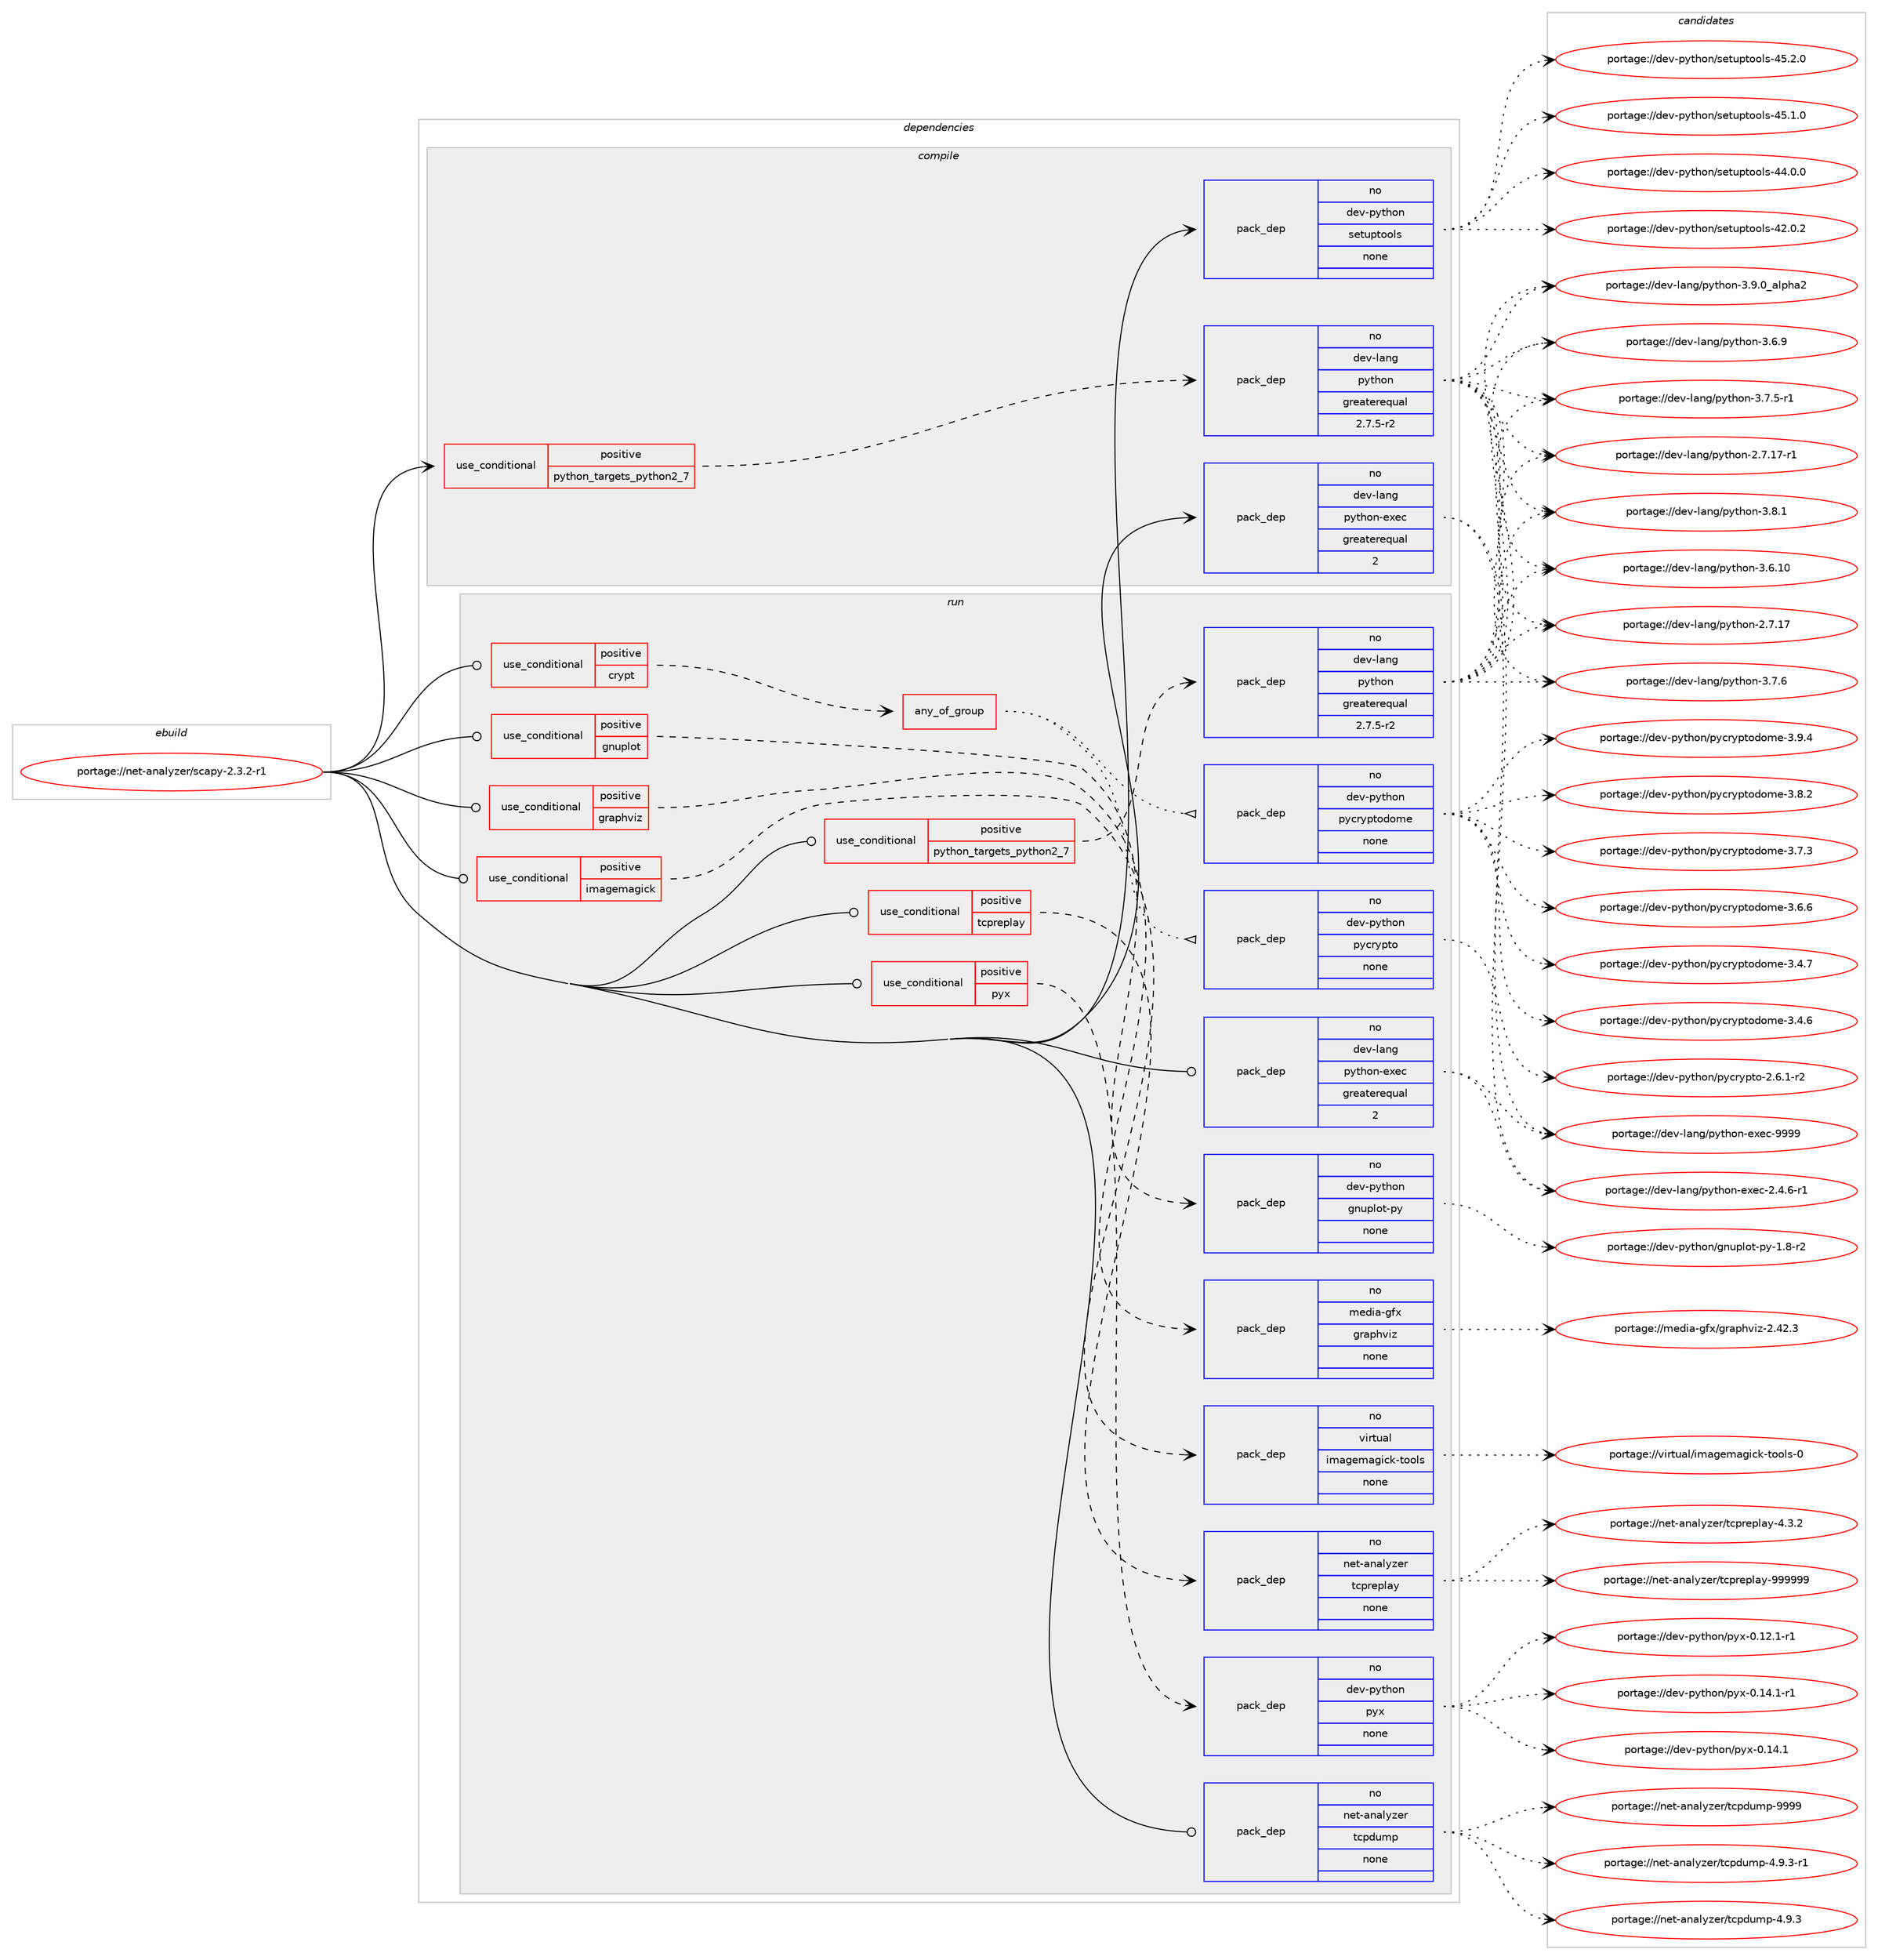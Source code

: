 digraph prolog {

# *************
# Graph options
# *************

newrank=true;
concentrate=true;
compound=true;
graph [rankdir=LR,fontname=Helvetica,fontsize=10,ranksep=1.5];#, ranksep=2.5, nodesep=0.2];
edge  [arrowhead=vee];
node  [fontname=Helvetica,fontsize=10];

# **********
# The ebuild
# **********

subgraph cluster_leftcol {
color=gray;
rank=same;
label=<<i>ebuild</i>>;
id [label="portage://net-analyzer/scapy-2.3.2-r1", color=red, width=4, href="../net-analyzer/scapy-2.3.2-r1.svg"];
}

# ****************
# The dependencies
# ****************

subgraph cluster_midcol {
color=gray;
label=<<i>dependencies</i>>;
subgraph cluster_compile {
fillcolor="#eeeeee";
style=filled;
label=<<i>compile</i>>;
subgraph cond35249 {
dependency156935 [label=<<TABLE BORDER="0" CELLBORDER="1" CELLSPACING="0" CELLPADDING="4"><TR><TD ROWSPAN="3" CELLPADDING="10">use_conditional</TD></TR><TR><TD>positive</TD></TR><TR><TD>python_targets_python2_7</TD></TR></TABLE>>, shape=none, color=red];
subgraph pack119146 {
dependency156936 [label=<<TABLE BORDER="0" CELLBORDER="1" CELLSPACING="0" CELLPADDING="4" WIDTH="220"><TR><TD ROWSPAN="6" CELLPADDING="30">pack_dep</TD></TR><TR><TD WIDTH="110">no</TD></TR><TR><TD>dev-lang</TD></TR><TR><TD>python</TD></TR><TR><TD>greaterequal</TD></TR><TR><TD>2.7.5-r2</TD></TR></TABLE>>, shape=none, color=blue];
}
dependency156935:e -> dependency156936:w [weight=20,style="dashed",arrowhead="vee"];
}
id:e -> dependency156935:w [weight=20,style="solid",arrowhead="vee"];
subgraph pack119147 {
dependency156937 [label=<<TABLE BORDER="0" CELLBORDER="1" CELLSPACING="0" CELLPADDING="4" WIDTH="220"><TR><TD ROWSPAN="6" CELLPADDING="30">pack_dep</TD></TR><TR><TD WIDTH="110">no</TD></TR><TR><TD>dev-lang</TD></TR><TR><TD>python-exec</TD></TR><TR><TD>greaterequal</TD></TR><TR><TD>2</TD></TR></TABLE>>, shape=none, color=blue];
}
id:e -> dependency156937:w [weight=20,style="solid",arrowhead="vee"];
subgraph pack119148 {
dependency156938 [label=<<TABLE BORDER="0" CELLBORDER="1" CELLSPACING="0" CELLPADDING="4" WIDTH="220"><TR><TD ROWSPAN="6" CELLPADDING="30">pack_dep</TD></TR><TR><TD WIDTH="110">no</TD></TR><TR><TD>dev-python</TD></TR><TR><TD>setuptools</TD></TR><TR><TD>none</TD></TR><TR><TD></TD></TR></TABLE>>, shape=none, color=blue];
}
id:e -> dependency156938:w [weight=20,style="solid",arrowhead="vee"];
}
subgraph cluster_compileandrun {
fillcolor="#eeeeee";
style=filled;
label=<<i>compile and run</i>>;
}
subgraph cluster_run {
fillcolor="#eeeeee";
style=filled;
label=<<i>run</i>>;
subgraph cond35250 {
dependency156939 [label=<<TABLE BORDER="0" CELLBORDER="1" CELLSPACING="0" CELLPADDING="4"><TR><TD ROWSPAN="3" CELLPADDING="10">use_conditional</TD></TR><TR><TD>positive</TD></TR><TR><TD>crypt</TD></TR></TABLE>>, shape=none, color=red];
subgraph any2388 {
dependency156940 [label=<<TABLE BORDER="0" CELLBORDER="1" CELLSPACING="0" CELLPADDING="4"><TR><TD CELLPADDING="10">any_of_group</TD></TR></TABLE>>, shape=none, color=red];subgraph pack119149 {
dependency156941 [label=<<TABLE BORDER="0" CELLBORDER="1" CELLSPACING="0" CELLPADDING="4" WIDTH="220"><TR><TD ROWSPAN="6" CELLPADDING="30">pack_dep</TD></TR><TR><TD WIDTH="110">no</TD></TR><TR><TD>dev-python</TD></TR><TR><TD>pycryptodome</TD></TR><TR><TD>none</TD></TR><TR><TD></TD></TR></TABLE>>, shape=none, color=blue];
}
dependency156940:e -> dependency156941:w [weight=20,style="dotted",arrowhead="oinv"];
subgraph pack119150 {
dependency156942 [label=<<TABLE BORDER="0" CELLBORDER="1" CELLSPACING="0" CELLPADDING="4" WIDTH="220"><TR><TD ROWSPAN="6" CELLPADDING="30">pack_dep</TD></TR><TR><TD WIDTH="110">no</TD></TR><TR><TD>dev-python</TD></TR><TR><TD>pycrypto</TD></TR><TR><TD>none</TD></TR><TR><TD></TD></TR></TABLE>>, shape=none, color=blue];
}
dependency156940:e -> dependency156942:w [weight=20,style="dotted",arrowhead="oinv"];
}
dependency156939:e -> dependency156940:w [weight=20,style="dashed",arrowhead="vee"];
}
id:e -> dependency156939:w [weight=20,style="solid",arrowhead="odot"];
subgraph cond35251 {
dependency156943 [label=<<TABLE BORDER="0" CELLBORDER="1" CELLSPACING="0" CELLPADDING="4"><TR><TD ROWSPAN="3" CELLPADDING="10">use_conditional</TD></TR><TR><TD>positive</TD></TR><TR><TD>gnuplot</TD></TR></TABLE>>, shape=none, color=red];
subgraph pack119151 {
dependency156944 [label=<<TABLE BORDER="0" CELLBORDER="1" CELLSPACING="0" CELLPADDING="4" WIDTH="220"><TR><TD ROWSPAN="6" CELLPADDING="30">pack_dep</TD></TR><TR><TD WIDTH="110">no</TD></TR><TR><TD>dev-python</TD></TR><TR><TD>gnuplot-py</TD></TR><TR><TD>none</TD></TR><TR><TD></TD></TR></TABLE>>, shape=none, color=blue];
}
dependency156943:e -> dependency156944:w [weight=20,style="dashed",arrowhead="vee"];
}
id:e -> dependency156943:w [weight=20,style="solid",arrowhead="odot"];
subgraph cond35252 {
dependency156945 [label=<<TABLE BORDER="0" CELLBORDER="1" CELLSPACING="0" CELLPADDING="4"><TR><TD ROWSPAN="3" CELLPADDING="10">use_conditional</TD></TR><TR><TD>positive</TD></TR><TR><TD>graphviz</TD></TR></TABLE>>, shape=none, color=red];
subgraph pack119152 {
dependency156946 [label=<<TABLE BORDER="0" CELLBORDER="1" CELLSPACING="0" CELLPADDING="4" WIDTH="220"><TR><TD ROWSPAN="6" CELLPADDING="30">pack_dep</TD></TR><TR><TD WIDTH="110">no</TD></TR><TR><TD>media-gfx</TD></TR><TR><TD>graphviz</TD></TR><TR><TD>none</TD></TR><TR><TD></TD></TR></TABLE>>, shape=none, color=blue];
}
dependency156945:e -> dependency156946:w [weight=20,style="dashed",arrowhead="vee"];
}
id:e -> dependency156945:w [weight=20,style="solid",arrowhead="odot"];
subgraph cond35253 {
dependency156947 [label=<<TABLE BORDER="0" CELLBORDER="1" CELLSPACING="0" CELLPADDING="4"><TR><TD ROWSPAN="3" CELLPADDING="10">use_conditional</TD></TR><TR><TD>positive</TD></TR><TR><TD>imagemagick</TD></TR></TABLE>>, shape=none, color=red];
subgraph pack119153 {
dependency156948 [label=<<TABLE BORDER="0" CELLBORDER="1" CELLSPACING="0" CELLPADDING="4" WIDTH="220"><TR><TD ROWSPAN="6" CELLPADDING="30">pack_dep</TD></TR><TR><TD WIDTH="110">no</TD></TR><TR><TD>virtual</TD></TR><TR><TD>imagemagick-tools</TD></TR><TR><TD>none</TD></TR><TR><TD></TD></TR></TABLE>>, shape=none, color=blue];
}
dependency156947:e -> dependency156948:w [weight=20,style="dashed",arrowhead="vee"];
}
id:e -> dependency156947:w [weight=20,style="solid",arrowhead="odot"];
subgraph cond35254 {
dependency156949 [label=<<TABLE BORDER="0" CELLBORDER="1" CELLSPACING="0" CELLPADDING="4"><TR><TD ROWSPAN="3" CELLPADDING="10">use_conditional</TD></TR><TR><TD>positive</TD></TR><TR><TD>python_targets_python2_7</TD></TR></TABLE>>, shape=none, color=red];
subgraph pack119154 {
dependency156950 [label=<<TABLE BORDER="0" CELLBORDER="1" CELLSPACING="0" CELLPADDING="4" WIDTH="220"><TR><TD ROWSPAN="6" CELLPADDING="30">pack_dep</TD></TR><TR><TD WIDTH="110">no</TD></TR><TR><TD>dev-lang</TD></TR><TR><TD>python</TD></TR><TR><TD>greaterequal</TD></TR><TR><TD>2.7.5-r2</TD></TR></TABLE>>, shape=none, color=blue];
}
dependency156949:e -> dependency156950:w [weight=20,style="dashed",arrowhead="vee"];
}
id:e -> dependency156949:w [weight=20,style="solid",arrowhead="odot"];
subgraph cond35255 {
dependency156951 [label=<<TABLE BORDER="0" CELLBORDER="1" CELLSPACING="0" CELLPADDING="4"><TR><TD ROWSPAN="3" CELLPADDING="10">use_conditional</TD></TR><TR><TD>positive</TD></TR><TR><TD>pyx</TD></TR></TABLE>>, shape=none, color=red];
subgraph pack119155 {
dependency156952 [label=<<TABLE BORDER="0" CELLBORDER="1" CELLSPACING="0" CELLPADDING="4" WIDTH="220"><TR><TD ROWSPAN="6" CELLPADDING="30">pack_dep</TD></TR><TR><TD WIDTH="110">no</TD></TR><TR><TD>dev-python</TD></TR><TR><TD>pyx</TD></TR><TR><TD>none</TD></TR><TR><TD></TD></TR></TABLE>>, shape=none, color=blue];
}
dependency156951:e -> dependency156952:w [weight=20,style="dashed",arrowhead="vee"];
}
id:e -> dependency156951:w [weight=20,style="solid",arrowhead="odot"];
subgraph cond35256 {
dependency156953 [label=<<TABLE BORDER="0" CELLBORDER="1" CELLSPACING="0" CELLPADDING="4"><TR><TD ROWSPAN="3" CELLPADDING="10">use_conditional</TD></TR><TR><TD>positive</TD></TR><TR><TD>tcpreplay</TD></TR></TABLE>>, shape=none, color=red];
subgraph pack119156 {
dependency156954 [label=<<TABLE BORDER="0" CELLBORDER="1" CELLSPACING="0" CELLPADDING="4" WIDTH="220"><TR><TD ROWSPAN="6" CELLPADDING="30">pack_dep</TD></TR><TR><TD WIDTH="110">no</TD></TR><TR><TD>net-analyzer</TD></TR><TR><TD>tcpreplay</TD></TR><TR><TD>none</TD></TR><TR><TD></TD></TR></TABLE>>, shape=none, color=blue];
}
dependency156953:e -> dependency156954:w [weight=20,style="dashed",arrowhead="vee"];
}
id:e -> dependency156953:w [weight=20,style="solid",arrowhead="odot"];
subgraph pack119157 {
dependency156955 [label=<<TABLE BORDER="0" CELLBORDER="1" CELLSPACING="0" CELLPADDING="4" WIDTH="220"><TR><TD ROWSPAN="6" CELLPADDING="30">pack_dep</TD></TR><TR><TD WIDTH="110">no</TD></TR><TR><TD>dev-lang</TD></TR><TR><TD>python-exec</TD></TR><TR><TD>greaterequal</TD></TR><TR><TD>2</TD></TR></TABLE>>, shape=none, color=blue];
}
id:e -> dependency156955:w [weight=20,style="solid",arrowhead="odot"];
subgraph pack119158 {
dependency156956 [label=<<TABLE BORDER="0" CELLBORDER="1" CELLSPACING="0" CELLPADDING="4" WIDTH="220"><TR><TD ROWSPAN="6" CELLPADDING="30">pack_dep</TD></TR><TR><TD WIDTH="110">no</TD></TR><TR><TD>net-analyzer</TD></TR><TR><TD>tcpdump</TD></TR><TR><TD>none</TD></TR><TR><TD></TD></TR></TABLE>>, shape=none, color=blue];
}
id:e -> dependency156956:w [weight=20,style="solid",arrowhead="odot"];
}
}

# **************
# The candidates
# **************

subgraph cluster_choices {
rank=same;
color=gray;
label=<<i>candidates</i>>;

subgraph choice119146 {
color=black;
nodesep=1;
choice10010111845108971101034711212111610411111045514657464895971081121049750 [label="portage://dev-lang/python-3.9.0_alpha2", color=red, width=4,href="../dev-lang/python-3.9.0_alpha2.svg"];
choice100101118451089711010347112121116104111110455146564649 [label="portage://dev-lang/python-3.8.1", color=red, width=4,href="../dev-lang/python-3.8.1.svg"];
choice100101118451089711010347112121116104111110455146554654 [label="portage://dev-lang/python-3.7.6", color=red, width=4,href="../dev-lang/python-3.7.6.svg"];
choice1001011184510897110103471121211161041111104551465546534511449 [label="portage://dev-lang/python-3.7.5-r1", color=red, width=4,href="../dev-lang/python-3.7.5-r1.svg"];
choice100101118451089711010347112121116104111110455146544657 [label="portage://dev-lang/python-3.6.9", color=red, width=4,href="../dev-lang/python-3.6.9.svg"];
choice10010111845108971101034711212111610411111045514654464948 [label="portage://dev-lang/python-3.6.10", color=red, width=4,href="../dev-lang/python-3.6.10.svg"];
choice100101118451089711010347112121116104111110455046554649554511449 [label="portage://dev-lang/python-2.7.17-r1", color=red, width=4,href="../dev-lang/python-2.7.17-r1.svg"];
choice10010111845108971101034711212111610411111045504655464955 [label="portage://dev-lang/python-2.7.17", color=red, width=4,href="../dev-lang/python-2.7.17.svg"];
dependency156936:e -> choice10010111845108971101034711212111610411111045514657464895971081121049750:w [style=dotted,weight="100"];
dependency156936:e -> choice100101118451089711010347112121116104111110455146564649:w [style=dotted,weight="100"];
dependency156936:e -> choice100101118451089711010347112121116104111110455146554654:w [style=dotted,weight="100"];
dependency156936:e -> choice1001011184510897110103471121211161041111104551465546534511449:w [style=dotted,weight="100"];
dependency156936:e -> choice100101118451089711010347112121116104111110455146544657:w [style=dotted,weight="100"];
dependency156936:e -> choice10010111845108971101034711212111610411111045514654464948:w [style=dotted,weight="100"];
dependency156936:e -> choice100101118451089711010347112121116104111110455046554649554511449:w [style=dotted,weight="100"];
dependency156936:e -> choice10010111845108971101034711212111610411111045504655464955:w [style=dotted,weight="100"];
}
subgraph choice119147 {
color=black;
nodesep=1;
choice10010111845108971101034711212111610411111045101120101994557575757 [label="portage://dev-lang/python-exec-9999", color=red, width=4,href="../dev-lang/python-exec-9999.svg"];
choice10010111845108971101034711212111610411111045101120101994550465246544511449 [label="portage://dev-lang/python-exec-2.4.6-r1", color=red, width=4,href="../dev-lang/python-exec-2.4.6-r1.svg"];
dependency156937:e -> choice10010111845108971101034711212111610411111045101120101994557575757:w [style=dotted,weight="100"];
dependency156937:e -> choice10010111845108971101034711212111610411111045101120101994550465246544511449:w [style=dotted,weight="100"];
}
subgraph choice119148 {
color=black;
nodesep=1;
choice100101118451121211161041111104711510111611711211611111110811545525346504648 [label="portage://dev-python/setuptools-45.2.0", color=red, width=4,href="../dev-python/setuptools-45.2.0.svg"];
choice100101118451121211161041111104711510111611711211611111110811545525346494648 [label="portage://dev-python/setuptools-45.1.0", color=red, width=4,href="../dev-python/setuptools-45.1.0.svg"];
choice100101118451121211161041111104711510111611711211611111110811545525246484648 [label="portage://dev-python/setuptools-44.0.0", color=red, width=4,href="../dev-python/setuptools-44.0.0.svg"];
choice100101118451121211161041111104711510111611711211611111110811545525046484650 [label="portage://dev-python/setuptools-42.0.2", color=red, width=4,href="../dev-python/setuptools-42.0.2.svg"];
dependency156938:e -> choice100101118451121211161041111104711510111611711211611111110811545525346504648:w [style=dotted,weight="100"];
dependency156938:e -> choice100101118451121211161041111104711510111611711211611111110811545525346494648:w [style=dotted,weight="100"];
dependency156938:e -> choice100101118451121211161041111104711510111611711211611111110811545525246484648:w [style=dotted,weight="100"];
dependency156938:e -> choice100101118451121211161041111104711510111611711211611111110811545525046484650:w [style=dotted,weight="100"];
}
subgraph choice119149 {
color=black;
nodesep=1;
choice100101118451121211161041111104711212199114121112116111100111109101455146574652 [label="portage://dev-python/pycryptodome-3.9.4", color=red, width=4,href="../dev-python/pycryptodome-3.9.4.svg"];
choice100101118451121211161041111104711212199114121112116111100111109101455146564650 [label="portage://dev-python/pycryptodome-3.8.2", color=red, width=4,href="../dev-python/pycryptodome-3.8.2.svg"];
choice100101118451121211161041111104711212199114121112116111100111109101455146554651 [label="portage://dev-python/pycryptodome-3.7.3", color=red, width=4,href="../dev-python/pycryptodome-3.7.3.svg"];
choice100101118451121211161041111104711212199114121112116111100111109101455146544654 [label="portage://dev-python/pycryptodome-3.6.6", color=red, width=4,href="../dev-python/pycryptodome-3.6.6.svg"];
choice100101118451121211161041111104711212199114121112116111100111109101455146524655 [label="portage://dev-python/pycryptodome-3.4.7", color=red, width=4,href="../dev-python/pycryptodome-3.4.7.svg"];
choice100101118451121211161041111104711212199114121112116111100111109101455146524654 [label="portage://dev-python/pycryptodome-3.4.6", color=red, width=4,href="../dev-python/pycryptodome-3.4.6.svg"];
dependency156941:e -> choice100101118451121211161041111104711212199114121112116111100111109101455146574652:w [style=dotted,weight="100"];
dependency156941:e -> choice100101118451121211161041111104711212199114121112116111100111109101455146564650:w [style=dotted,weight="100"];
dependency156941:e -> choice100101118451121211161041111104711212199114121112116111100111109101455146554651:w [style=dotted,weight="100"];
dependency156941:e -> choice100101118451121211161041111104711212199114121112116111100111109101455146544654:w [style=dotted,weight="100"];
dependency156941:e -> choice100101118451121211161041111104711212199114121112116111100111109101455146524655:w [style=dotted,weight="100"];
dependency156941:e -> choice100101118451121211161041111104711212199114121112116111100111109101455146524654:w [style=dotted,weight="100"];
}
subgraph choice119150 {
color=black;
nodesep=1;
choice1001011184511212111610411111047112121991141211121161114550465446494511450 [label="portage://dev-python/pycrypto-2.6.1-r2", color=red, width=4,href="../dev-python/pycrypto-2.6.1-r2.svg"];
dependency156942:e -> choice1001011184511212111610411111047112121991141211121161114550465446494511450:w [style=dotted,weight="100"];
}
subgraph choice119151 {
color=black;
nodesep=1;
choice100101118451121211161041111104710311011711210811111645112121454946564511450 [label="portage://dev-python/gnuplot-py-1.8-r2", color=red, width=4,href="../dev-python/gnuplot-py-1.8-r2.svg"];
dependency156944:e -> choice100101118451121211161041111104710311011711210811111645112121454946564511450:w [style=dotted,weight="100"];
}
subgraph choice119152 {
color=black;
nodesep=1;
choice1091011001059745103102120471031149711210411810512245504652504651 [label="portage://media-gfx/graphviz-2.42.3", color=red, width=4,href="../media-gfx/graphviz-2.42.3.svg"];
dependency156946:e -> choice1091011001059745103102120471031149711210411810512245504652504651:w [style=dotted,weight="100"];
}
subgraph choice119153 {
color=black;
nodesep=1;
choice1181051141161179710847105109971031011099710310599107451161111111081154548 [label="portage://virtual/imagemagick-tools-0", color=red, width=4,href="../virtual/imagemagick-tools-0.svg"];
dependency156948:e -> choice1181051141161179710847105109971031011099710310599107451161111111081154548:w [style=dotted,weight="100"];
}
subgraph choice119154 {
color=black;
nodesep=1;
choice10010111845108971101034711212111610411111045514657464895971081121049750 [label="portage://dev-lang/python-3.9.0_alpha2", color=red, width=4,href="../dev-lang/python-3.9.0_alpha2.svg"];
choice100101118451089711010347112121116104111110455146564649 [label="portage://dev-lang/python-3.8.1", color=red, width=4,href="../dev-lang/python-3.8.1.svg"];
choice100101118451089711010347112121116104111110455146554654 [label="portage://dev-lang/python-3.7.6", color=red, width=4,href="../dev-lang/python-3.7.6.svg"];
choice1001011184510897110103471121211161041111104551465546534511449 [label="portage://dev-lang/python-3.7.5-r1", color=red, width=4,href="../dev-lang/python-3.7.5-r1.svg"];
choice100101118451089711010347112121116104111110455146544657 [label="portage://dev-lang/python-3.6.9", color=red, width=4,href="../dev-lang/python-3.6.9.svg"];
choice10010111845108971101034711212111610411111045514654464948 [label="portage://dev-lang/python-3.6.10", color=red, width=4,href="../dev-lang/python-3.6.10.svg"];
choice100101118451089711010347112121116104111110455046554649554511449 [label="portage://dev-lang/python-2.7.17-r1", color=red, width=4,href="../dev-lang/python-2.7.17-r1.svg"];
choice10010111845108971101034711212111610411111045504655464955 [label="portage://dev-lang/python-2.7.17", color=red, width=4,href="../dev-lang/python-2.7.17.svg"];
dependency156950:e -> choice10010111845108971101034711212111610411111045514657464895971081121049750:w [style=dotted,weight="100"];
dependency156950:e -> choice100101118451089711010347112121116104111110455146564649:w [style=dotted,weight="100"];
dependency156950:e -> choice100101118451089711010347112121116104111110455146554654:w [style=dotted,weight="100"];
dependency156950:e -> choice1001011184510897110103471121211161041111104551465546534511449:w [style=dotted,weight="100"];
dependency156950:e -> choice100101118451089711010347112121116104111110455146544657:w [style=dotted,weight="100"];
dependency156950:e -> choice10010111845108971101034711212111610411111045514654464948:w [style=dotted,weight="100"];
dependency156950:e -> choice100101118451089711010347112121116104111110455046554649554511449:w [style=dotted,weight="100"];
dependency156950:e -> choice10010111845108971101034711212111610411111045504655464955:w [style=dotted,weight="100"];
}
subgraph choice119155 {
color=black;
nodesep=1;
choice1001011184511212111610411111047112121120454846495246494511449 [label="portage://dev-python/pyx-0.14.1-r1", color=red, width=4,href="../dev-python/pyx-0.14.1-r1.svg"];
choice100101118451121211161041111104711212112045484649524649 [label="portage://dev-python/pyx-0.14.1", color=red, width=4,href="../dev-python/pyx-0.14.1.svg"];
choice1001011184511212111610411111047112121120454846495046494511449 [label="portage://dev-python/pyx-0.12.1-r1", color=red, width=4,href="../dev-python/pyx-0.12.1-r1.svg"];
dependency156952:e -> choice1001011184511212111610411111047112121120454846495246494511449:w [style=dotted,weight="100"];
dependency156952:e -> choice100101118451121211161041111104711212112045484649524649:w [style=dotted,weight="100"];
dependency156952:e -> choice1001011184511212111610411111047112121120454846495046494511449:w [style=dotted,weight="100"];
}
subgraph choice119156 {
color=black;
nodesep=1;
choice11010111645971109710812112210111447116991121141011121089712145575757575757 [label="portage://net-analyzer/tcpreplay-999999", color=red, width=4,href="../net-analyzer/tcpreplay-999999.svg"];
choice110101116459711097108121122101114471169911211410111210897121455246514650 [label="portage://net-analyzer/tcpreplay-4.3.2", color=red, width=4,href="../net-analyzer/tcpreplay-4.3.2.svg"];
dependency156954:e -> choice11010111645971109710812112210111447116991121141011121089712145575757575757:w [style=dotted,weight="100"];
dependency156954:e -> choice110101116459711097108121122101114471169911211410111210897121455246514650:w [style=dotted,weight="100"];
}
subgraph choice119157 {
color=black;
nodesep=1;
choice10010111845108971101034711212111610411111045101120101994557575757 [label="portage://dev-lang/python-exec-9999", color=red, width=4,href="../dev-lang/python-exec-9999.svg"];
choice10010111845108971101034711212111610411111045101120101994550465246544511449 [label="portage://dev-lang/python-exec-2.4.6-r1", color=red, width=4,href="../dev-lang/python-exec-2.4.6-r1.svg"];
dependency156955:e -> choice10010111845108971101034711212111610411111045101120101994557575757:w [style=dotted,weight="100"];
dependency156955:e -> choice10010111845108971101034711212111610411111045101120101994550465246544511449:w [style=dotted,weight="100"];
}
subgraph choice119158 {
color=black;
nodesep=1;
choice11010111645971109710812112210111447116991121001171091124557575757 [label="portage://net-analyzer/tcpdump-9999", color=red, width=4,href="../net-analyzer/tcpdump-9999.svg"];
choice11010111645971109710812112210111447116991121001171091124552465746514511449 [label="portage://net-analyzer/tcpdump-4.9.3-r1", color=red, width=4,href="../net-analyzer/tcpdump-4.9.3-r1.svg"];
choice1101011164597110971081211221011144711699112100117109112455246574651 [label="portage://net-analyzer/tcpdump-4.9.3", color=red, width=4,href="../net-analyzer/tcpdump-4.9.3.svg"];
dependency156956:e -> choice11010111645971109710812112210111447116991121001171091124557575757:w [style=dotted,weight="100"];
dependency156956:e -> choice11010111645971109710812112210111447116991121001171091124552465746514511449:w [style=dotted,weight="100"];
dependency156956:e -> choice1101011164597110971081211221011144711699112100117109112455246574651:w [style=dotted,weight="100"];
}
}

}
